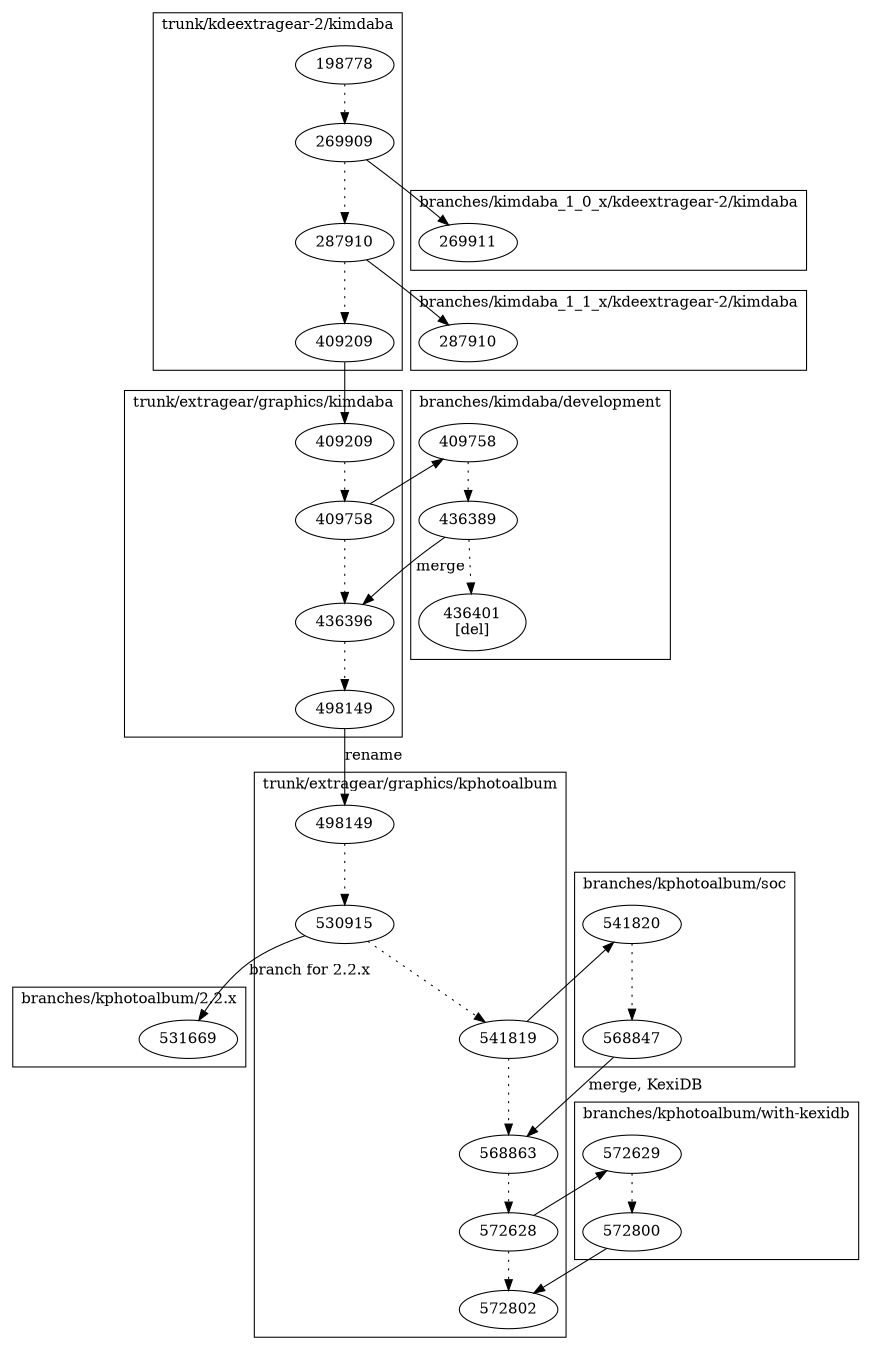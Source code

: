 digraph {
    edge [style="dotted"]
    //rankdir="LR"
    size="8,9"
    subgraph cluster_cvs {
        label="trunk/kdeextragear-2/kimdaba";
        cvs198778 [label="198778"]
        cvs269909 [label="269909"]
        cvs287910 [label="287910"]
        cvs409209 [label="409209"]
        cvs198778->cvs269909->cvs287910->cvs409209
    }
    subgraph cluster_1_0 {
        label="branches/kimdaba_1_0_x/kdeextragear-2/kimdaba";
        daba10_269911 [label="269911"]
    }
    subgraph cluster_1_1 {
        label="branches/kimdaba_1_1_x/kdeextragear-2/kimdaba";
        daba11_287910 [label="287910"]
    }
    subgraph cluster_xtra_daba {
        label="trunk/extragear/graphics/kimdaba"
        xtra_daba409209 [label="409209"]
        xtra_daba409758 [label="409758"]
        xtra_daba436396 [label="436396"]
        xtra_daba498149 [label="498149"]
        xtra_daba409209 -> xtra_daba409758 -> xtra_daba436396 -> xtra_daba498149
    }
    subgraph cluster_xtra_kpa {
        label="trunk/extragear/graphics/kphotoalbum"
        xtra_kpa498149 [label="498149"]
        xtra_kpa530915 [label="530915"]
        xtra_kpa541819 [label="541819"]
        xtra_kpa568863 [label="568863"]
        xtra_kpa572628 [label="572628"]
        xtra_kpa572802 [label="572802"]
        xtra_kpa498149 -> xtra_kpa530915 -> xtra_kpa541819 -> xtra_kpa568863 -> xtra_kpa572628 -> xtra_kpa572802
    }
    subgraph cluster_daba_dev {
        label="branches/kimdaba/development"
        daba_dev409758 [label="409758"]
        daba_dev436389 [label="436389"]
        daba_dev436401 [label="436401\n[del]"]
        daba_dev409758 -> daba_dev436389 -> daba_dev436401
    }
    subgraph cluster_2_2 {
        label="branches/kphotoalbum/2.2.x"
        kpa22_531669 [label="531669"]
    }
    subgraph cluster_soc {
        label="branches/kphotoalbum/soc"
        soc541820 [label="541820"]
        soc568847 [label="568847"]
        soc541820 -> soc568847
    }
    subgraph cluster_kexi {
        label="branches/kphotoalbum/with-kexidb"
        kexidb572629 [label="572629"]
        kexidb572800 [label="572800"]
        kexidb572629 -> kexidb572800
    }
    subgraph edges {
        edge [style=solid]
        cvs269909 -> daba10_269911
        cvs287910 -> daba11_287910
        cvs409209 -> xtra_daba409209
        xtra_daba409758 -> daba_dev409758
        daba_dev436389 -> xtra_daba436396 [label="merge"]
        xtra_daba498149 -> xtra_kpa498149 [label="rename"]
        xtra_kpa530915 -> kpa22_531669 [label="branch for 2.2.x"]
        xtra_kpa541819 -> soc541820
        soc568847 -> xtra_kpa568863 [label="merge, KexiDB"]
        xtra_kpa572628 -> kexidb572629
        kexidb572800 -> xtra_kpa572802
    }
}
